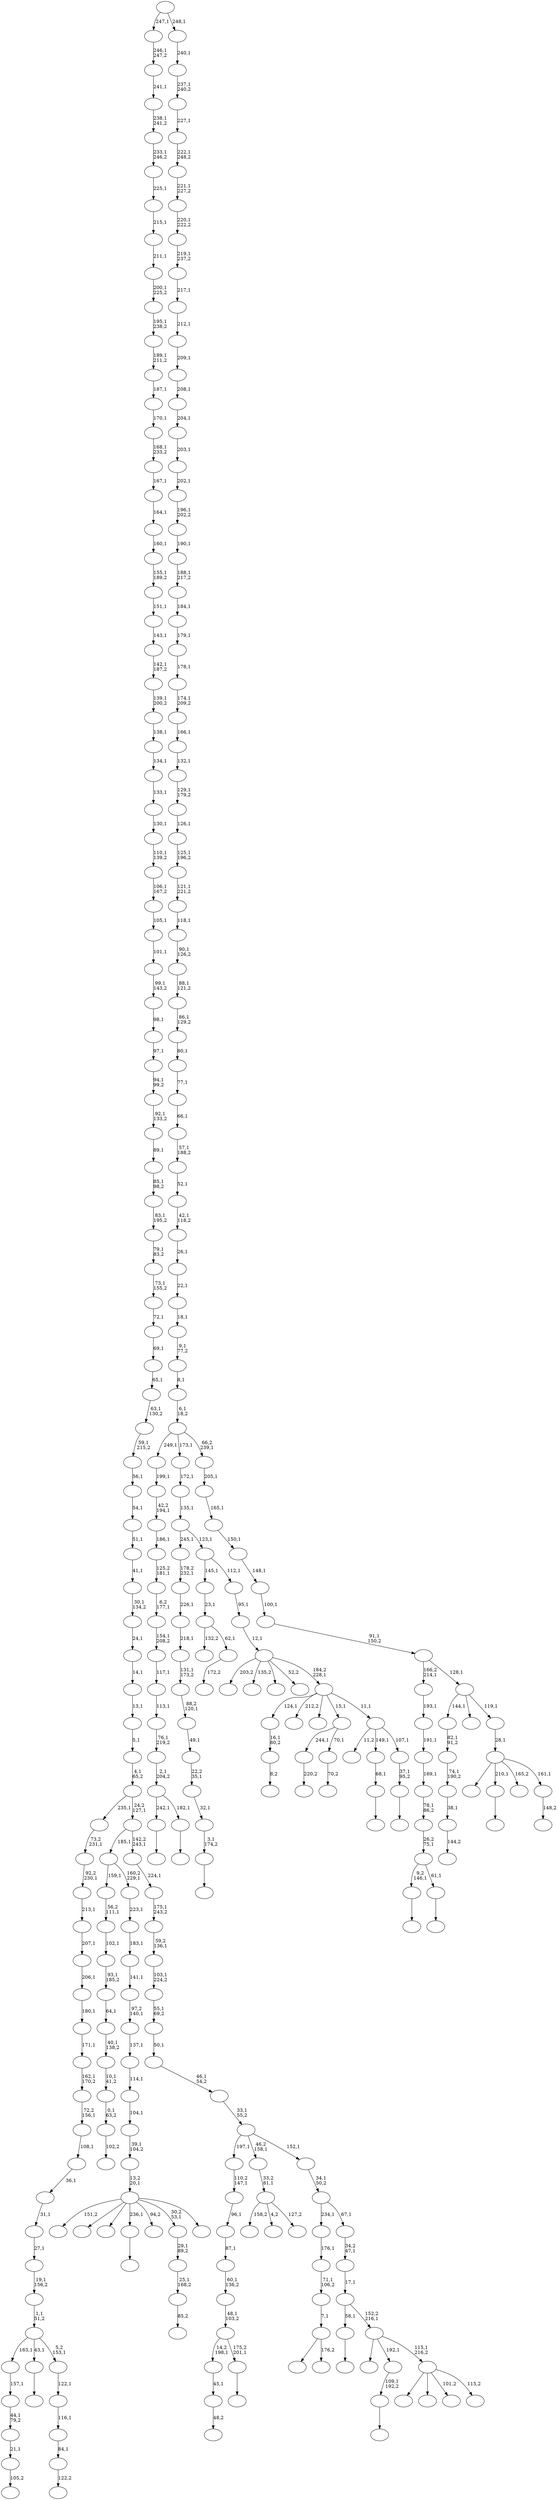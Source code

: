 digraph T {
	300 [label=""]
	299 [label=""]
	298 [label=""]
	297 [label=""]
	296 [label=""]
	295 [label=""]
	294 [label=""]
	293 [label=""]
	292 [label=""]
	291 [label=""]
	290 [label=""]
	289 [label=""]
	288 [label=""]
	287 [label=""]
	286 [label=""]
	285 [label=""]
	284 [label=""]
	283 [label=""]
	282 [label=""]
	281 [label=""]
	280 [label=""]
	279 [label=""]
	278 [label=""]
	277 [label=""]
	276 [label=""]
	275 [label=""]
	274 [label=""]
	273 [label=""]
	272 [label=""]
	271 [label=""]
	270 [label=""]
	269 [label=""]
	268 [label=""]
	267 [label=""]
	266 [label=""]
	265 [label=""]
	264 [label=""]
	263 [label=""]
	262 [label=""]
	261 [label=""]
	260 [label=""]
	259 [label=""]
	258 [label=""]
	257 [label=""]
	256 [label=""]
	255 [label=""]
	254 [label=""]
	253 [label=""]
	252 [label=""]
	251 [label=""]
	250 [label=""]
	249 [label=""]
	248 [label=""]
	247 [label=""]
	246 [label=""]
	245 [label=""]
	244 [label=""]
	243 [label=""]
	242 [label=""]
	241 [label=""]
	240 [label=""]
	239 [label=""]
	238 [label=""]
	237 [label=""]
	236 [label=""]
	235 [label=""]
	234 [label=""]
	233 [label=""]
	232 [label=""]
	231 [label=""]
	230 [label=""]
	229 [label=""]
	228 [label=""]
	227 [label=""]
	226 [label=""]
	225 [label=""]
	224 [label=""]
	223 [label=""]
	222 [label=""]
	221 [label=""]
	220 [label=""]
	219 [label=""]
	218 [label=""]
	217 [label=""]
	216 [label=""]
	215 [label=""]
	214 [label=""]
	213 [label=""]
	212 [label=""]
	211 [label=""]
	210 [label=""]
	209 [label=""]
	208 [label=""]
	207 [label=""]
	206 [label=""]
	205 [label=""]
	204 [label=""]
	203 [label=""]
	202 [label=""]
	201 [label=""]
	200 [label=""]
	199 [label=""]
	198 [label=""]
	197 [label=""]
	196 [label=""]
	195 [label=""]
	194 [label=""]
	193 [label=""]
	192 [label=""]
	191 [label=""]
	190 [label=""]
	189 [label=""]
	188 [label=""]
	187 [label=""]
	186 [label=""]
	185 [label=""]
	184 [label=""]
	183 [label=""]
	182 [label=""]
	181 [label=""]
	180 [label=""]
	179 [label=""]
	178 [label=""]
	177 [label=""]
	176 [label=""]
	175 [label=""]
	174 [label=""]
	173 [label=""]
	172 [label=""]
	171 [label=""]
	170 [label=""]
	169 [label=""]
	168 [label=""]
	167 [label=""]
	166 [label=""]
	165 [label=""]
	164 [label=""]
	163 [label=""]
	162 [label=""]
	161 [label=""]
	160 [label=""]
	159 [label=""]
	158 [label=""]
	157 [label=""]
	156 [label=""]
	155 [label=""]
	154 [label=""]
	153 [label=""]
	152 [label=""]
	151 [label=""]
	150 [label=""]
	149 [label=""]
	148 [label=""]
	147 [label=""]
	146 [label=""]
	145 [label=""]
	144 [label=""]
	143 [label=""]
	142 [label=""]
	141 [label=""]
	140 [label=""]
	139 [label=""]
	138 [label=""]
	137 [label=""]
	136 [label=""]
	135 [label=""]
	134 [label=""]
	133 [label=""]
	132 [label=""]
	131 [label=""]
	130 [label=""]
	129 [label=""]
	128 [label=""]
	127 [label=""]
	126 [label=""]
	125 [label=""]
	124 [label=""]
	123 [label=""]
	122 [label=""]
	121 [label=""]
	120 [label=""]
	119 [label=""]
	118 [label=""]
	117 [label=""]
	116 [label=""]
	115 [label=""]
	114 [label=""]
	113 [label=""]
	112 [label=""]
	111 [label=""]
	110 [label=""]
	109 [label=""]
	108 [label=""]
	107 [label=""]
	106 [label=""]
	105 [label=""]
	104 [label=""]
	103 [label=""]
	102 [label=""]
	101 [label=""]
	100 [label=""]
	99 [label=""]
	98 [label=""]
	97 [label=""]
	96 [label=""]
	95 [label=""]
	94 [label=""]
	93 [label=""]
	92 [label=""]
	91 [label=""]
	90 [label=""]
	89 [label=""]
	88 [label=""]
	87 [label=""]
	86 [label=""]
	85 [label=""]
	84 [label=""]
	83 [label=""]
	82 [label=""]
	81 [label=""]
	80 [label=""]
	79 [label=""]
	78 [label=""]
	77 [label=""]
	76 [label=""]
	75 [label=""]
	74 [label=""]
	73 [label=""]
	72 [label=""]
	71 [label=""]
	70 [label=""]
	69 [label=""]
	68 [label=""]
	67 [label=""]
	66 [label=""]
	65 [label=""]
	64 [label=""]
	63 [label=""]
	62 [label=""]
	61 [label=""]
	60 [label=""]
	59 [label=""]
	58 [label=""]
	57 [label=""]
	56 [label=""]
	55 [label=""]
	54 [label=""]
	53 [label=""]
	52 [label=""]
	51 [label=""]
	50 [label=""]
	49 [label=""]
	48 [label=""]
	47 [label=""]
	46 [label=""]
	45 [label=""]
	44 [label=""]
	43 [label=""]
	42 [label=""]
	41 [label=""]
	40 [label=""]
	39 [label=""]
	38 [label=""]
	37 [label=""]
	36 [label=""]
	35 [label=""]
	34 [label=""]
	33 [label=""]
	32 [label=""]
	31 [label=""]
	30 [label=""]
	29 [label=""]
	28 [label=""]
	27 [label=""]
	26 [label=""]
	25 [label=""]
	24 [label=""]
	23 [label=""]
	22 [label=""]
	21 [label=""]
	20 [label=""]
	19 [label=""]
	18 [label=""]
	17 [label=""]
	16 [label=""]
	15 [label=""]
	14 [label=""]
	13 [label=""]
	12 [label=""]
	11 [label=""]
	10 [label=""]
	9 [label=""]
	8 [label=""]
	7 [label=""]
	6 [label=""]
	5 [label=""]
	4 [label=""]
	3 [label=""]
	2 [label=""]
	1 [label=""]
	0 [label=""]
	294 -> 295 [label="48,2"]
	293 -> 294 [label="45,1"]
	291 -> 292 [label="105,2"]
	290 -> 291 [label="21,1"]
	289 -> 290 [label="44,1\n79,2"]
	288 -> 289 [label="157,1"]
	286 -> 287 [label=""]
	283 -> 284 [label="8,2"]
	282 -> 283 [label="16,1\n80,2"]
	276 -> 277 [label=""]
	273 -> 274 [label=""]
	272 -> 276 [label="242,1"]
	272 -> 273 [label="182,1"]
	271 -> 272 [label="2,1\n204,2"]
	270 -> 271 [label="76,1\n219,2"]
	269 -> 270 [label="113,1"]
	268 -> 269 [label="117,1"]
	267 -> 268 [label="154,1\n208,2"]
	266 -> 267 [label="6,2\n177,1"]
	265 -> 266 [label="125,2\n181,1"]
	264 -> 265 [label="186,1"]
	263 -> 264 [label="42,2\n194,1"]
	262 -> 263 [label="199,1"]
	258 -> 259 [label=""]
	256 -> 257 [label=""]
	255 -> 293 [label="14,2\n198,1"]
	255 -> 256 [label="175,2\n201,1"]
	254 -> 255 [label="48,1\n103,2"]
	253 -> 254 [label="60,1\n136,2"]
	252 -> 253 [label="87,1"]
	251 -> 252 [label="96,1"]
	250 -> 251 [label="110,2\n147,1"]
	248 -> 249 [label="102,2"]
	247 -> 248 [label="0,1\n63,2"]
	246 -> 247 [label="10,1\n41,2"]
	245 -> 246 [label="40,1\n138,2"]
	244 -> 245 [label="64,1"]
	243 -> 244 [label="93,1\n185,2"]
	242 -> 243 [label="102,1"]
	241 -> 242 [label="56,2\n111,1"]
	239 -> 240 [label=""]
	235 -> 236 [label="220,2"]
	233 -> 234 [label="172,2"]
	232 -> 281 [label="132,2"]
	232 -> 233 [label="62,1"]
	231 -> 232 [label="23,1"]
	229 -> 230 [label=""]
	228 -> 229 [label="3,1\n174,2"]
	227 -> 228 [label="32,1"]
	226 -> 227 [label="22,2\n35,1"]
	225 -> 226 [label="49,1"]
	224 -> 225 [label="88,2\n120,1"]
	223 -> 224 [label="131,1\n173,2"]
	222 -> 223 [label="218,1"]
	221 -> 222 [label="226,1"]
	220 -> 221 [label="178,2\n232,1"]
	218 -> 297 [label="158,2"]
	218 -> 275 [label="4,2"]
	218 -> 219 [label="127,2"]
	217 -> 218 [label="33,2\n81,1"]
	213 -> 296 [label=""]
	213 -> 214 [label="176,2"]
	212 -> 213 [label="7,1"]
	211 -> 212 [label="71,1\n106,2"]
	210 -> 211 [label="176,1"]
	208 -> 209 [label="85,2"]
	207 -> 208 [label="25,1\n168,2"]
	206 -> 207 [label="29,1\n89,2"]
	204 -> 205 [label=""]
	202 -> 203 [label="144,2"]
	201 -> 202 [label="38,1"]
	200 -> 201 [label="74,1\n190,2"]
	199 -> 200 [label="82,1\n91,2"]
	194 -> 195 [label="70,2"]
	193 -> 235 [label="244,1"]
	193 -> 194 [label="70,1"]
	190 -> 191 [label=""]
	189 -> 286 [label="9,2\n146,1"]
	189 -> 190 [label="61,1"]
	188 -> 189 [label="26,2\n75,1"]
	187 -> 188 [label="78,1\n86,2"]
	186 -> 187 [label="169,1"]
	185 -> 186 [label="191,1"]
	184 -> 185 [label="193,1"]
	182 -> 183 [label="122,2"]
	181 -> 182 [label="84,1"]
	180 -> 181 [label="116,1"]
	179 -> 180 [label="122,1"]
	178 -> 288 [label="163,1"]
	178 -> 204 [label="43,1"]
	178 -> 179 [label="5,2\n153,1"]
	177 -> 178 [label="1,1\n51,2"]
	176 -> 177 [label="19,1\n156,2"]
	175 -> 176 [label="27,1"]
	174 -> 175 [label="31,1"]
	173 -> 174 [label="36,1"]
	172 -> 173 [label="108,1"]
	171 -> 172 [label="72,2\n156,1"]
	170 -> 171 [label="162,1\n170,2"]
	169 -> 170 [label="171,1"]
	168 -> 169 [label="180,1"]
	167 -> 168 [label="206,1"]
	166 -> 167 [label="207,1"]
	165 -> 166 [label="213,1"]
	164 -> 165 [label="92,2\n230,1"]
	163 -> 164 [label="73,2\n231,1"]
	161 -> 162 [label=""]
	160 -> 161 [label="68,1"]
	158 -> 279 [label="151,2"]
	158 -> 278 [label=""]
	158 -> 260 [label=""]
	158 -> 258 [label="236,1"]
	158 -> 215 [label="94,2"]
	158 -> 206 [label="30,2\n53,1"]
	158 -> 159 [label=""]
	157 -> 158 [label="13,2\n20,1"]
	156 -> 157 [label="39,1\n104,2"]
	155 -> 156 [label="104,1"]
	154 -> 155 [label="114,1"]
	153 -> 154 [label="137,1"]
	152 -> 153 [label="97,2\n140,1"]
	151 -> 152 [label="141,1"]
	150 -> 151 [label="183,1"]
	149 -> 150 [label="223,1"]
	148 -> 241 [label="159,1"]
	148 -> 149 [label="160,2\n229,1"]
	146 -> 147 [label=""]
	145 -> 146 [label="109,1\n192,2"]
	143 -> 144 [label=""]
	142 -> 143 [label="37,1\n95,2"]
	141 -> 280 [label="11,2"]
	141 -> 160 [label="149,1"]
	141 -> 142 [label="107,1"]
	140 -> 282 [label="124,1"]
	140 -> 261 [label="212,2"]
	140 -> 237 [label=""]
	140 -> 193 [label="15,1"]
	140 -> 141 [label="11,1"]
	139 -> 300 [label="203,2"]
	139 -> 238 [label="135,2"]
	139 -> 216 [label=""]
	139 -> 196 [label="52,2"]
	139 -> 140 [label="184,2\n228,1"]
	138 -> 139 [label="12,1"]
	137 -> 138 [label="95,1"]
	136 -> 231 [label="145,1"]
	136 -> 137 [label="112,1"]
	135 -> 220 [label="245,1"]
	135 -> 136 [label="123,1"]
	134 -> 135 [label="135,1"]
	133 -> 134 [label="172,1"]
	130 -> 131 [label=""]
	128 -> 299 [label=""]
	128 -> 192 [label=""]
	128 -> 132 [label="101,2"]
	128 -> 129 [label="115,2"]
	127 -> 285 [label=""]
	127 -> 145 [label="192,1"]
	127 -> 128 [label="115,1\n216,2"]
	126 -> 130 [label="58,1"]
	126 -> 127 [label="152,2\n216,1"]
	125 -> 126 [label="17,1"]
	124 -> 125 [label="34,2\n47,1"]
	123 -> 210 [label="234,1"]
	123 -> 124 [label="67,1"]
	122 -> 123 [label="34,1\n50,2"]
	121 -> 250 [label="197,1"]
	121 -> 217 [label="46,2\n158,1"]
	121 -> 122 [label="152,1"]
	120 -> 121 [label="33,1\n55,2"]
	119 -> 120 [label="46,1\n54,2"]
	118 -> 119 [label="50,1"]
	117 -> 118 [label="55,1\n69,2"]
	116 -> 117 [label="103,1\n224,2"]
	115 -> 116 [label="59,2\n136,1"]
	114 -> 115 [label="175,1\n243,2"]
	113 -> 114 [label="224,1"]
	112 -> 148 [label="185,1"]
	112 -> 113 [label="142,2\n243,1"]
	111 -> 163 [label="235,1"]
	111 -> 112 [label="24,2\n127,1"]
	110 -> 111 [label="4,1\n65,2"]
	109 -> 110 [label="5,1"]
	108 -> 109 [label="13,1"]
	107 -> 108 [label="14,1"]
	106 -> 107 [label="24,1"]
	105 -> 106 [label="30,1\n134,2"]
	104 -> 105 [label="41,1"]
	103 -> 104 [label="51,1"]
	102 -> 103 [label="54,1"]
	101 -> 102 [label="56,1"]
	100 -> 101 [label="59,1\n215,2"]
	99 -> 100 [label="63,1\n130,2"]
	98 -> 99 [label="65,1"]
	97 -> 98 [label="69,1"]
	96 -> 97 [label="72,1"]
	95 -> 96 [label="73,1\n155,2"]
	94 -> 95 [label="79,1\n83,2"]
	93 -> 94 [label="83,1\n195,2"]
	92 -> 93 [label="85,1\n98,2"]
	91 -> 92 [label="89,1"]
	90 -> 91 [label="92,1\n133,2"]
	89 -> 90 [label="94,1\n99,2"]
	88 -> 89 [label="97,1"]
	87 -> 88 [label="98,1"]
	86 -> 87 [label="99,1\n143,2"]
	85 -> 86 [label="101,1"]
	84 -> 85 [label="105,1"]
	83 -> 84 [label="106,1\n167,2"]
	82 -> 83 [label="110,1\n139,2"]
	81 -> 82 [label="130,1"]
	80 -> 81 [label="133,1"]
	79 -> 80 [label="134,1"]
	78 -> 79 [label="138,1"]
	77 -> 78 [label="139,1\n200,2"]
	76 -> 77 [label="142,1\n187,2"]
	75 -> 76 [label="143,1"]
	74 -> 75 [label="151,1"]
	73 -> 74 [label="155,1\n189,2"]
	72 -> 73 [label="160,1"]
	71 -> 72 [label="164,1"]
	70 -> 71 [label="167,1"]
	69 -> 70 [label="168,1\n233,2"]
	68 -> 69 [label="170,1"]
	67 -> 68 [label="187,1"]
	66 -> 67 [label="189,1\n211,2"]
	65 -> 66 [label="195,1\n238,2"]
	64 -> 65 [label="200,1\n225,2"]
	63 -> 64 [label="211,1"]
	62 -> 63 [label="215,1"]
	61 -> 62 [label="225,1"]
	60 -> 61 [label="233,1\n246,2"]
	59 -> 60 [label="238,1\n241,2"]
	58 -> 59 [label="241,1"]
	57 -> 58 [label="246,1\n247,2"]
	55 -> 56 [label="148,2"]
	54 -> 298 [label=""]
	54 -> 239 [label="210,1"]
	54 -> 197 [label="165,2"]
	54 -> 55 [label="161,1"]
	53 -> 54 [label="28,1"]
	52 -> 199 [label="144,1"]
	52 -> 198 [label=""]
	52 -> 53 [label="119,1"]
	51 -> 184 [label="166,2\n214,1"]
	51 -> 52 [label="128,1"]
	50 -> 51 [label="91,1\n150,2"]
	49 -> 50 [label="100,1"]
	48 -> 49 [label="148,1"]
	47 -> 48 [label="150,1"]
	46 -> 47 [label="165,1"]
	45 -> 46 [label="205,1"]
	44 -> 262 [label="249,1"]
	44 -> 133 [label="173,1"]
	44 -> 45 [label="66,2\n239,1"]
	43 -> 44 [label="6,1\n18,2"]
	42 -> 43 [label="8,1"]
	41 -> 42 [label="9,1\n77,2"]
	40 -> 41 [label="18,1"]
	39 -> 40 [label="22,1"]
	38 -> 39 [label="26,1"]
	37 -> 38 [label="42,1\n118,2"]
	36 -> 37 [label="52,1"]
	35 -> 36 [label="57,1\n188,2"]
	34 -> 35 [label="66,1"]
	33 -> 34 [label="77,1"]
	32 -> 33 [label="80,1"]
	31 -> 32 [label="86,1\n129,2"]
	30 -> 31 [label="88,1\n121,2"]
	29 -> 30 [label="90,1\n126,2"]
	28 -> 29 [label="118,1"]
	27 -> 28 [label="121,1\n221,2"]
	26 -> 27 [label="125,1\n196,2"]
	25 -> 26 [label="126,1"]
	24 -> 25 [label="129,1\n179,2"]
	23 -> 24 [label="132,1"]
	22 -> 23 [label="166,1"]
	21 -> 22 [label="174,1\n209,2"]
	20 -> 21 [label="178,1"]
	19 -> 20 [label="179,1"]
	18 -> 19 [label="184,1"]
	17 -> 18 [label="188,1\n217,2"]
	16 -> 17 [label="190,1"]
	15 -> 16 [label="196,1\n202,2"]
	14 -> 15 [label="202,1"]
	13 -> 14 [label="203,1"]
	12 -> 13 [label="204,1"]
	11 -> 12 [label="208,1"]
	10 -> 11 [label="209,1"]
	9 -> 10 [label="212,1"]
	8 -> 9 [label="217,1"]
	7 -> 8 [label="219,1\n237,2"]
	6 -> 7 [label="220,1\n222,2"]
	5 -> 6 [label="221,1\n227,2"]
	4 -> 5 [label="222,1\n248,2"]
	3 -> 4 [label="227,1"]
	2 -> 3 [label="237,1\n240,2"]
	1 -> 2 [label="240,1"]
	0 -> 57 [label="247,1"]
	0 -> 1 [label="248,1"]
}
